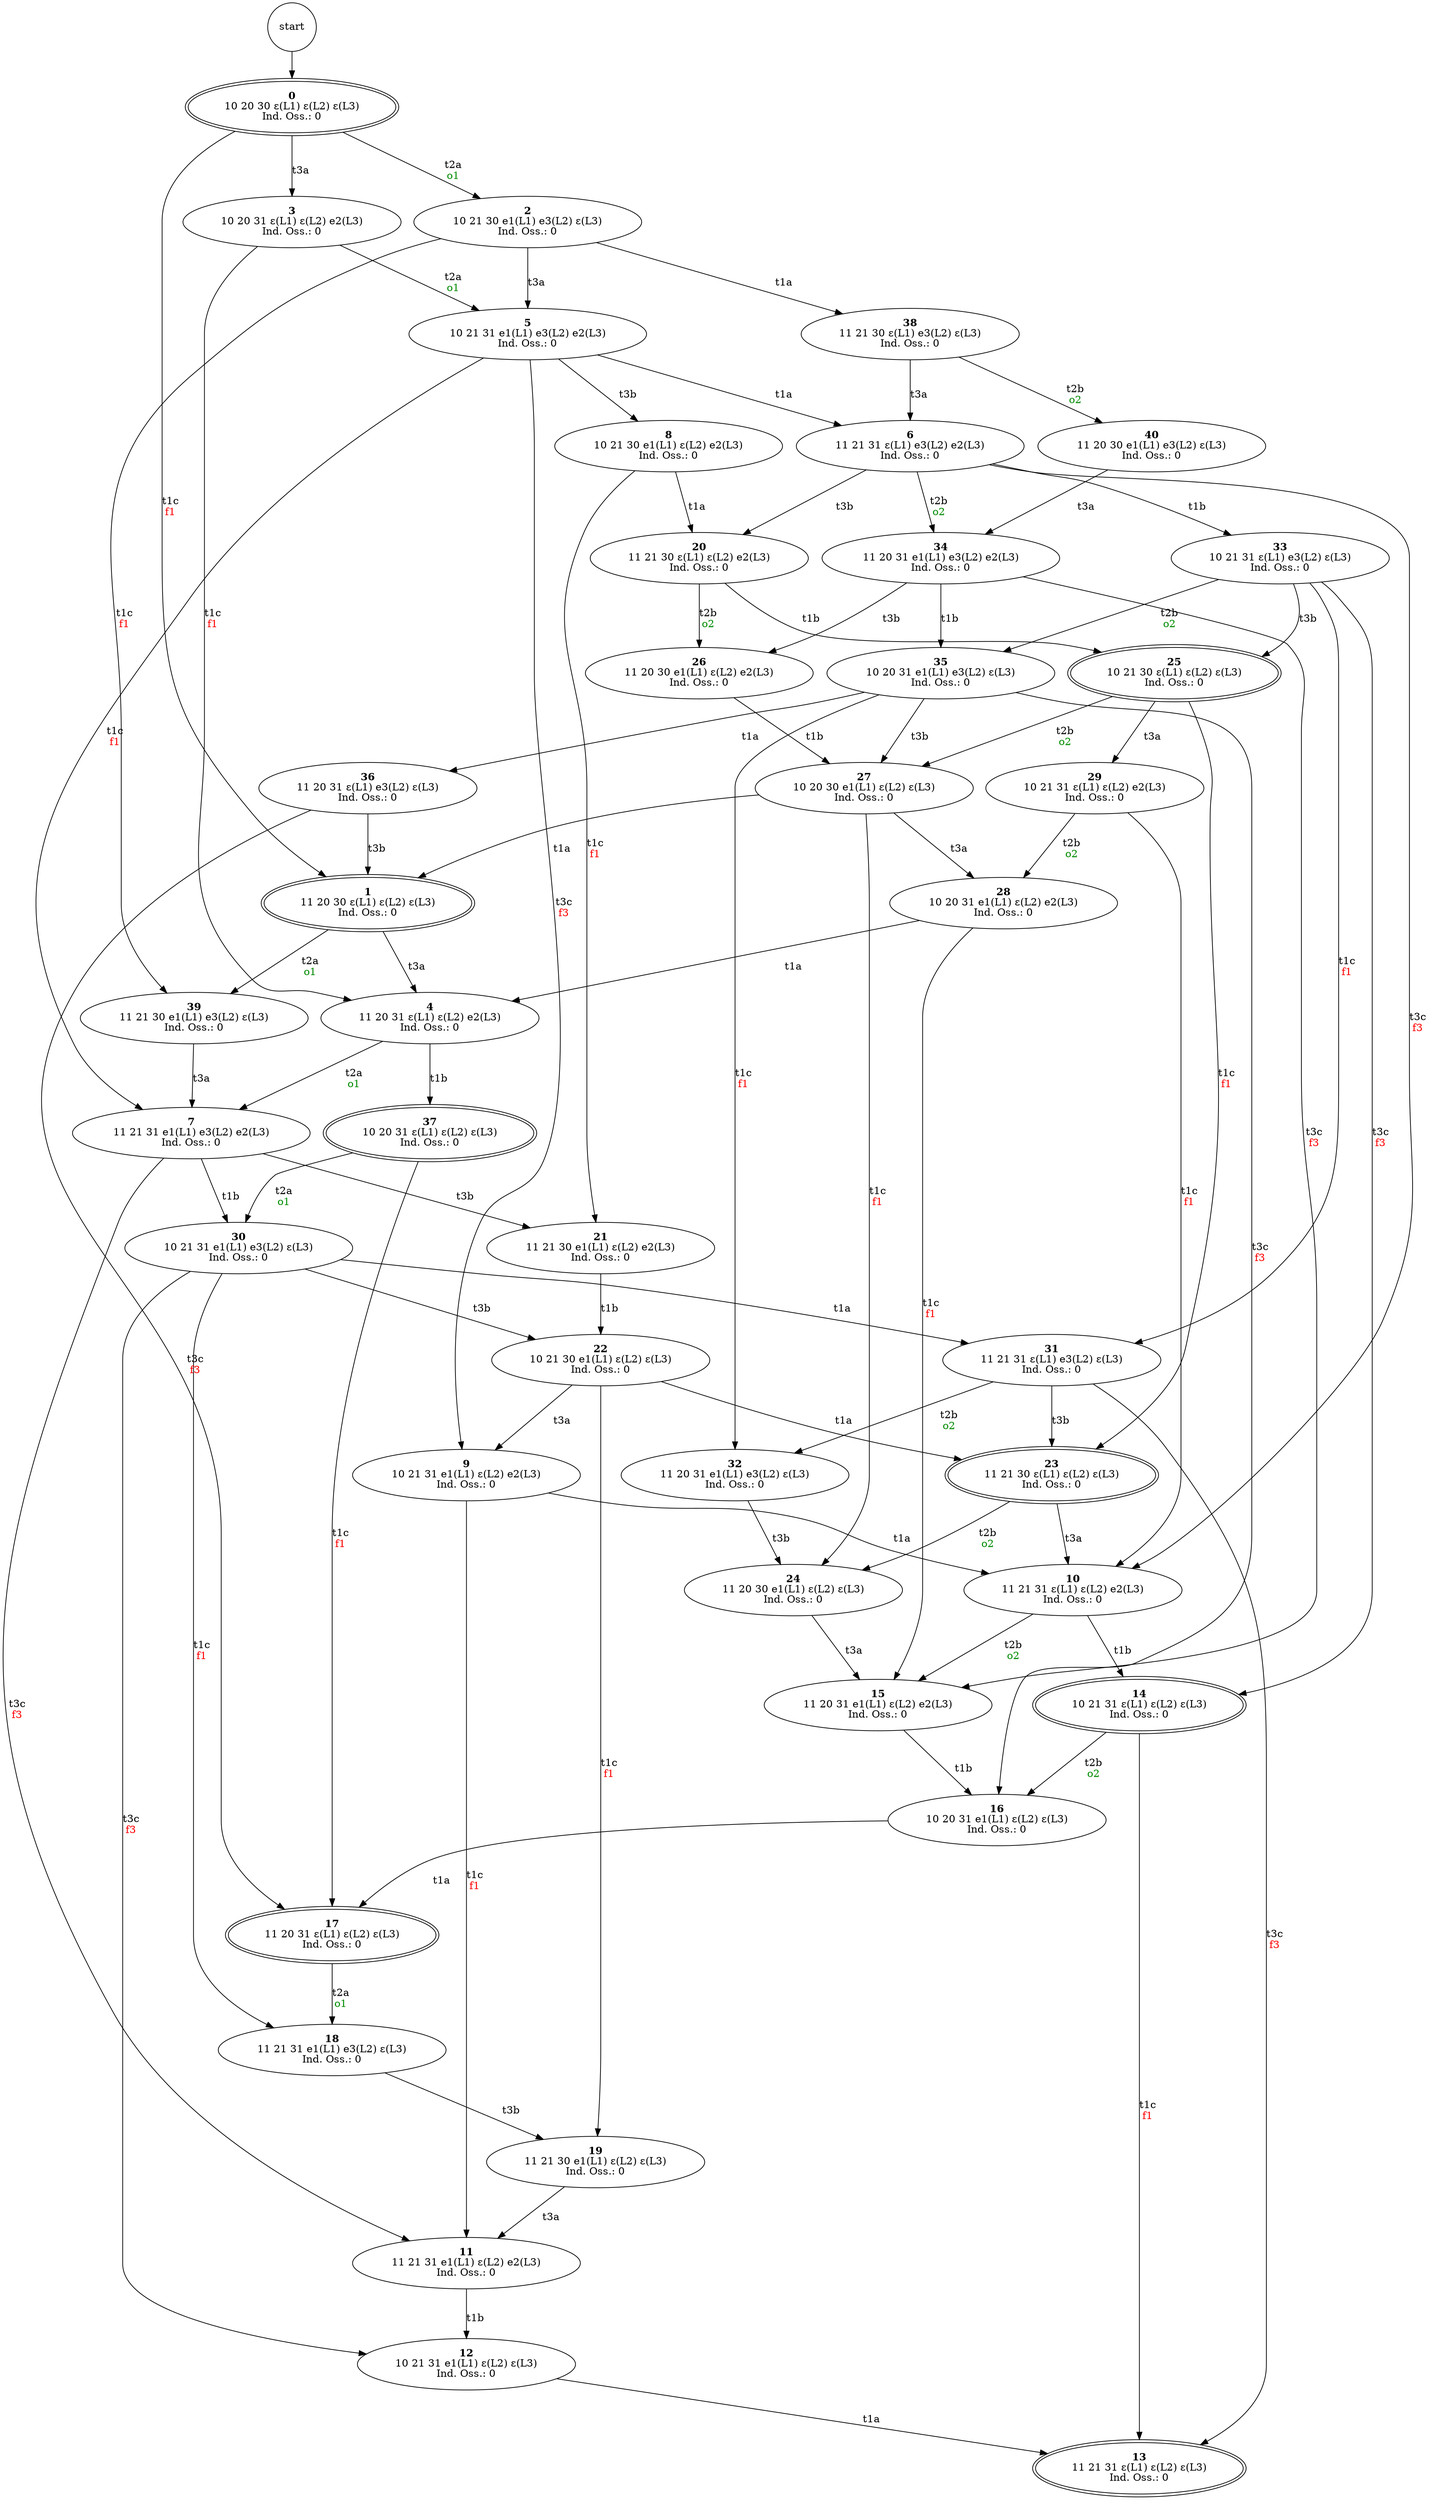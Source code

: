 digraph SpazioComportamentale {
    // ARCHI
    start	->	n0
	n0	->	n1 [label=<<br/>t1c<br/><font color="red">f1</font>>]
	n0	->	n2 [label=<<br/>t2a<br/><font color="green4">o1</font>>]
	n0	->	n3 [label=<<br/>t3a>]
	n1	->	n39 [label=<<br/>t2a<br/><font color="green4">o1</font>>]
	n1	->	n4 [label=<<br/>t3a>]
	n2	->	n38 [label=<<br/>t1a>]
	n2	->	n39 [label=<<br/>t1c<br/><font color="red">f1</font>>]
	n2	->	n5 [label=<<br/>t3a>]
	n3	->	n4 [label=<<br/>t1c<br/><font color="red">f1</font>>]
	n3	->	n5 [label=<<br/>t2a<br/><font color="green4">o1</font>>]
	n4	->	n37 [label=<<br/>t1b>]
	n4	->	n7 [label=<<br/>t2a<br/><font color="green4">o1</font>>]
	n5	->	n6 [label=<<br/>t1a>]
	n5	->	n7 [label=<<br/>t1c<br/><font color="red">f1</font>>]
	n5	->	n8 [label=<<br/>t3b>]
	n5	->	n9 [label=<<br/>t3c<br/><font color="red">f3</font>>]
	n6	->	n33 [label=<<br/>t1b>]
	n6	->	n34 [label=<<br/>t2b<br/><font color="green4">o2</font>>]
	n6	->	n20 [label=<<br/>t3b>]
	n6	->	n10 [label=<<br/>t3c<br/><font color="red">f3</font>>]
	n7	->	n30 [label=<<br/>t1b>]
	n7	->	n21 [label=<<br/>t3b>]
	n7	->	n11 [label=<<br/>t3c<br/><font color="red">f3</font>>]
	n8	->	n20 [label=<<br/>t1a>]
	n8	->	n21 [label=<<br/>t1c<br/><font color="red">f1</font>>]
	n9	->	n10 [label=<<br/>t1a>]
	n9	->	n11 [label=<<br/>t1c<br/><font color="red">f1</font>>]
	n10	->	n14 [label=<<br/>t1b>]
	n10	->	n15 [label=<<br/>t2b<br/><font color="green4">o2</font>>]
	n11	->	n12 [label=<<br/>t1b>]
	n12	->	n13 [label=<<br/>t1a>]
	n14	->	n13 [label=<<br/>t1c<br/><font color="red">f1</font>>]
	n14	->	n16 [label=<<br/>t2b<br/><font color="green4">o2</font>>]
	n15	->	n16 [label=<<br/>t1b>]
	n16	->	n17 [label=<<br/>t1a>]
	n17	->	n18 [label=<<br/>t2a<br/><font color="green4">o1</font>>]
	n18	->	n19 [label=<<br/>t3b>]
	n19	->	n11 [label=<<br/>t3a>]
	n20	->	n25 [label=<<br/>t1b>]
	n20	->	n26 [label=<<br/>t2b<br/><font color="green4">o2</font>>]
	n21	->	n22 [label=<<br/>t1b>]
	n22	->	n23 [label=<<br/>t1a>]
	n22	->	n19 [label=<<br/>t1c<br/><font color="red">f1</font>>]
	n22	->	n9 [label=<<br/>t3a>]
	n23	->	n24 [label=<<br/>t2b<br/><font color="green4">o2</font>>]
	n23	->	n10 [label=<<br/>t3a>]
	n24	->	n15 [label=<<br/>t3a>]
	n25	->	n23 [label=<<br/>t1c<br/><font color="red">f1</font>>]
	n25	->	n27 [label=<<br/>t2b<br/><font color="green4">o2</font>>]
	n25	->	n29 [label=<<br/>t3a>]
	n26	->	n27 [label=<<br/>t1b>]
	n27	->	n1 [label=<<br/>t1a>]
	n27	->	n24 [label=<<br/>t1c<br/><font color="red">f1</font>>]
	n27	->	n28 [label=<<br/>t3a>]
	n28	->	n4 [label=<<br/>t1a>]
	n28	->	n15 [label=<<br/>t1c<br/><font color="red">f1</font>>]
	n29	->	n10 [label=<<br/>t1c<br/><font color="red">f1</font>>]
	n29	->	n28 [label=<<br/>t2b<br/><font color="green4">o2</font>>]
	n30	->	n31 [label=<<br/>t1a>]
	n30	->	n18 [label=<<br/>t1c<br/><font color="red">f1</font>>]
	n30	->	n22 [label=<<br/>t3b>]
	n30	->	n12 [label=<<br/>t3c<br/><font color="red">f3</font>>]
	n31	->	n32 [label=<<br/>t2b<br/><font color="green4">o2</font>>]
	n31	->	n23 [label=<<br/>t3b>]
	n31	->	n13 [label=<<br/>t3c<br/><font color="red">f3</font>>]
	n32	->	n24 [label=<<br/>t3b>]
	n33	->	n31 [label=<<br/>t1c<br/><font color="red">f1</font>>]
	n33	->	n35 [label=<<br/>t2b<br/><font color="green4">o2</font>>]
	n33	->	n25 [label=<<br/>t3b>]
	n33	->	n14 [label=<<br/>t3c<br/><font color="red">f3</font>>]
	n34	->	n35 [label=<<br/>t1b>]
	n34	->	n26 [label=<<br/>t3b>]
	n34	->	n15 [label=<<br/>t3c<br/><font color="red">f3</font>>]
	n35	->	n36 [label=<<br/>t1a>]
	n35	->	n32 [label=<<br/>t1c<br/><font color="red">f1</font>>]
	n35	->	n27 [label=<<br/>t3b>]
	n35	->	n16 [label=<<br/>t3c<br/><font color="red">f3</font>>]
	n36	->	n1 [label=<<br/>t3b>]
	n36	->	n17 [label=<<br/>t3c<br/><font color="red">f3</font>>]
	n37	->	n17 [label=<<br/>t1c<br/><font color="red">f1</font>>]
	n37	->	n30 [label=<<br/>t2a<br/><font color="green4">o1</font>>]
	n38	->	n40 [label=<<br/>t2b<br/><font color="green4">o2</font>>]
	n38	->	n6 [label=<<br/>t3a>]
	n39	->	n7 [label=<<br/>t3a>]
	n40	->	n34 [label=<<br/>t3a>]

    // NODI
    start[shape="circle"]
	n0 [label=<<b>0</b><br/>10 20 30 ε(L1) ε(L2) ε(L3)<br/>Ind. Oss.: 0> peripheries=2]
	n1 [label=<<b>1</b><br/>11 20 30 ε(L1) ε(L2) ε(L3)<br/>Ind. Oss.: 0> peripheries=2]
	n2 [label=<<b>2</b><br/>10 21 30 e1(L1) e3(L2) ε(L3)<br/>Ind. Oss.: 0>]
	n3 [label=<<b>3</b><br/>10 20 31 ε(L1) ε(L2) e2(L3)<br/>Ind. Oss.: 0>]
	n4 [label=<<b>4</b><br/>11 20 31 ε(L1) ε(L2) e2(L3)<br/>Ind. Oss.: 0>]
	n5 [label=<<b>5</b><br/>10 21 31 e1(L1) e3(L2) e2(L3)<br/>Ind. Oss.: 0>]
	n6 [label=<<b>6</b><br/>11 21 31 ε(L1) e3(L2) e2(L3)<br/>Ind. Oss.: 0>]
	n7 [label=<<b>7</b><br/>11 21 31 e1(L1) e3(L2) e2(L3)<br/>Ind. Oss.: 0>]
	n8 [label=<<b>8</b><br/>10 21 30 e1(L1) ε(L2) e2(L3)<br/>Ind. Oss.: 0>]
	n9 [label=<<b>9</b><br/>10 21 31 e1(L1) ε(L2) e2(L3)<br/>Ind. Oss.: 0>]
	n10 [label=<<b>10</b><br/>11 21 31 ε(L1) ε(L2) e2(L3)<br/>Ind. Oss.: 0>]
	n11 [label=<<b>11</b><br/>11 21 31 e1(L1) ε(L2) e2(L3)<br/>Ind. Oss.: 0>]
	n12 [label=<<b>12</b><br/>10 21 31 e1(L1) ε(L2) ε(L3)<br/>Ind. Oss.: 0>]
	n13 [label=<<b>13</b><br/>11 21 31 ε(L1) ε(L2) ε(L3)<br/>Ind. Oss.: 0> peripheries=2]
	n14 [label=<<b>14</b><br/>10 21 31 ε(L1) ε(L2) ε(L3)<br/>Ind. Oss.: 0> peripheries=2]
	n15 [label=<<b>15</b><br/>11 20 31 e1(L1) ε(L2) e2(L3)<br/>Ind. Oss.: 0>]
	n16 [label=<<b>16</b><br/>10 20 31 e1(L1) ε(L2) ε(L3)<br/>Ind. Oss.: 0>]
	n17 [label=<<b>17</b><br/>11 20 31 ε(L1) ε(L2) ε(L3)<br/>Ind. Oss.: 0> peripheries=2]
	n18 [label=<<b>18</b><br/>11 21 31 e1(L1) e3(L2) ε(L3)<br/>Ind. Oss.: 0>]
	n19 [label=<<b>19</b><br/>11 21 30 e1(L1) ε(L2) ε(L3)<br/>Ind. Oss.: 0>]
	n20 [label=<<b>20</b><br/>11 21 30 ε(L1) ε(L2) e2(L3)<br/>Ind. Oss.: 0>]
	n21 [label=<<b>21</b><br/>11 21 30 e1(L1) ε(L2) e2(L3)<br/>Ind. Oss.: 0>]
	n22 [label=<<b>22</b><br/>10 21 30 e1(L1) ε(L2) ε(L3)<br/>Ind. Oss.: 0>]
	n23 [label=<<b>23</b><br/>11 21 30 ε(L1) ε(L2) ε(L3)<br/>Ind. Oss.: 0> peripheries=2]
	n24 [label=<<b>24</b><br/>11 20 30 e1(L1) ε(L2) ε(L3)<br/>Ind. Oss.: 0>]
	n25 [label=<<b>25</b><br/>10 21 30 ε(L1) ε(L2) ε(L3)<br/>Ind. Oss.: 0> peripheries=2]
	n26 [label=<<b>26</b><br/>11 20 30 e1(L1) ε(L2) e2(L3)<br/>Ind. Oss.: 0>]
	n27 [label=<<b>27</b><br/>10 20 30 e1(L1) ε(L2) ε(L3)<br/>Ind. Oss.: 0>]
	n28 [label=<<b>28</b><br/>10 20 31 e1(L1) ε(L2) e2(L3)<br/>Ind. Oss.: 0>]
	n29 [label=<<b>29</b><br/>10 21 31 ε(L1) ε(L2) e2(L3)<br/>Ind. Oss.: 0>]
	n30 [label=<<b>30</b><br/>10 21 31 e1(L1) e3(L2) ε(L3)<br/>Ind. Oss.: 0>]
	n31 [label=<<b>31</b><br/>11 21 31 ε(L1) e3(L2) ε(L3)<br/>Ind. Oss.: 0>]
	n32 [label=<<b>32</b><br/>11 20 31 e1(L1) e3(L2) ε(L3)<br/>Ind. Oss.: 0>]
	n33 [label=<<b>33</b><br/>10 21 31 ε(L1) e3(L2) ε(L3)<br/>Ind. Oss.: 0>]
	n34 [label=<<b>34</b><br/>11 20 31 e1(L1) e3(L2) e2(L3)<br/>Ind. Oss.: 0>]
	n35 [label=<<b>35</b><br/>10 20 31 e1(L1) e3(L2) ε(L3)<br/>Ind. Oss.: 0>]
	n36 [label=<<b>36</b><br/>11 20 31 ε(L1) e3(L2) ε(L3)<br/>Ind. Oss.: 0>]
	n37 [label=<<b>37</b><br/>10 20 31 ε(L1) ε(L2) ε(L3)<br/>Ind. Oss.: 0> peripheries=2]
	n38 [label=<<b>38</b><br/>11 21 30 ε(L1) e3(L2) ε(L3)<br/>Ind. Oss.: 0>]
	n39 [label=<<b>39</b><br/>11 21 30 e1(L1) e3(L2) ε(L3)<br/>Ind. Oss.: 0>]
	n40 [label=<<b>40</b><br/>11 20 30 e1(L1) e3(L2) ε(L3)<br/>Ind. Oss.: 0>]
}
